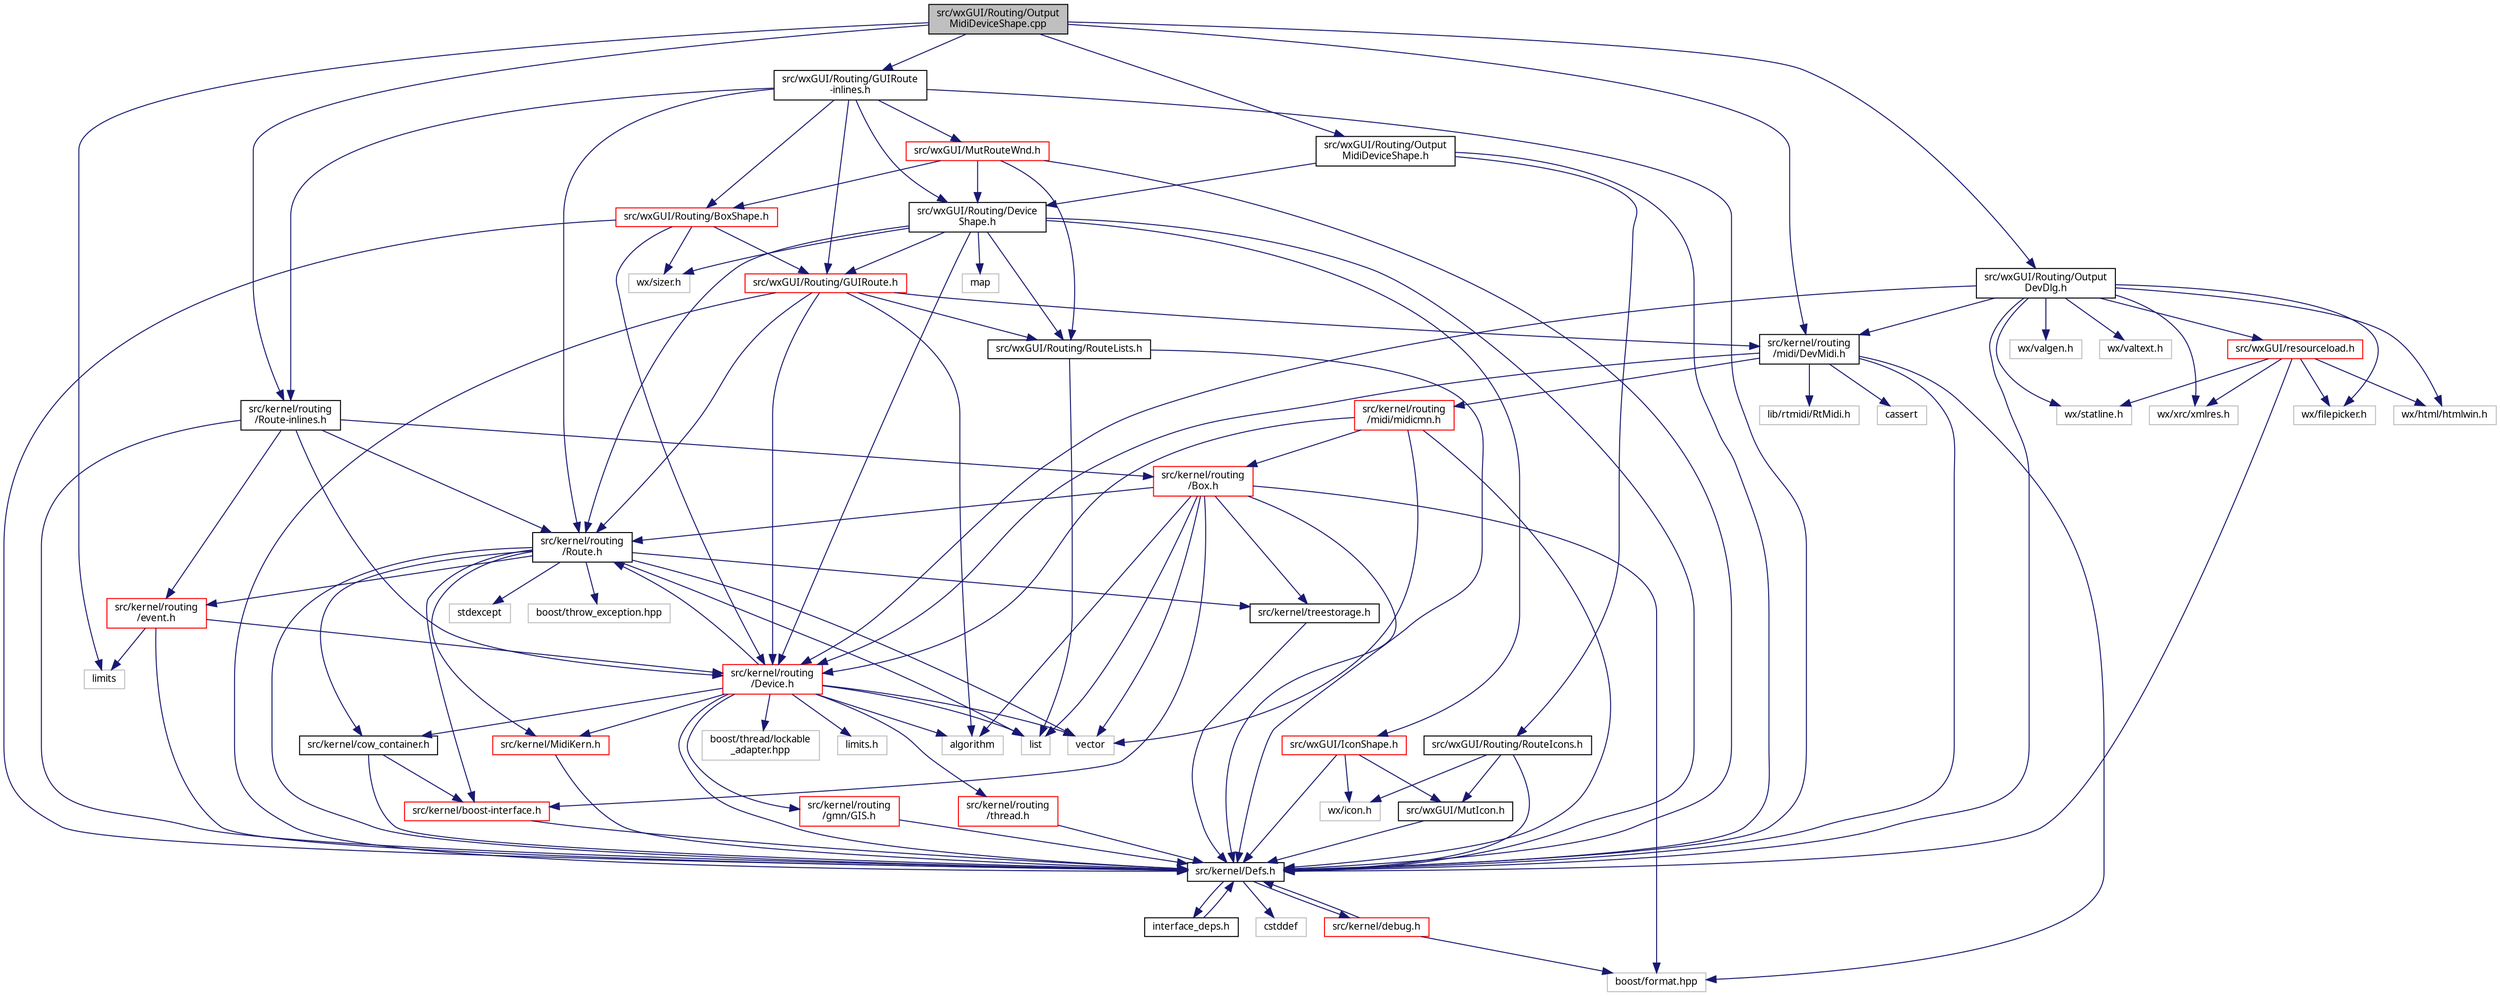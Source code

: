 digraph "src/wxGUI/Routing/OutputMidiDeviceShape.cpp"
{
  edge [fontname="Sans",fontsize="10",labelfontname="Sans",labelfontsize="10"];
  node [fontname="Sans",fontsize="10",shape=record];
  Node0 [label="src/wxGUI/Routing/Output\lMidiDeviceShape.cpp",height=0.2,width=0.4,color="black", fillcolor="grey75", style="filled", fontcolor="black"];
  Node0 -> Node1 [color="midnightblue",fontsize="10",style="solid",fontname="Sans"];
  Node1 [label="src/wxGUI/Routing/Output\lMidiDeviceShape.h",height=0.2,width=0.4,color="black", fillcolor="white", style="filled",URL="$d8/dcb/OutputMidiDeviceShape_8h.html",tooltip="MIDI output device shape for route window. "];
  Node1 -> Node2 [color="midnightblue",fontsize="10",style="solid",fontname="Sans"];
  Node2 [label="src/kernel/Defs.h",height=0.2,width=0.4,color="black", fillcolor="white", style="filled",URL="$d1/d73/Defs_8h.html",tooltip="Common definitions. "];
  Node2 -> Node3 [color="midnightblue",fontsize="10",style="solid",fontname="Sans"];
  Node3 [label="interface_deps.h",height=0.2,width=0.4,color="black", fillcolor="white", style="filled",URL="$de/ddd/interface__deps_8h.html"];
  Node3 -> Node2 [color="midnightblue",fontsize="10",style="solid",fontname="Sans"];
  Node2 -> Node4 [color="midnightblue",fontsize="10",style="solid",fontname="Sans"];
  Node4 [label="cstddef",height=0.2,width=0.4,color="grey75", fillcolor="white", style="filled"];
  Node2 -> Node5 [color="midnightblue",fontsize="10",style="solid",fontname="Sans"];
  Node5 [label="src/kernel/debug.h",height=0.2,width=0.4,color="red", fillcolor="white", style="filled",URL="$db/d16/debug_8h.html"];
  Node5 -> Node2 [color="midnightblue",fontsize="10",style="solid",fontname="Sans"];
  Node5 -> Node9 [color="midnightblue",fontsize="10",style="solid",fontname="Sans"];
  Node9 [label="boost/format.hpp",height=0.2,width=0.4,color="grey75", fillcolor="white", style="filled"];
  Node1 -> Node12 [color="midnightblue",fontsize="10",style="solid",fontname="Sans"];
  Node12 [label="src/wxGUI/Routing/RouteIcons.h",height=0.2,width=0.4,color="black", fillcolor="white", style="filled",URL="$df/d40/RouteIcons_8h.html",tooltip="Devices base classes. "];
  Node12 -> Node2 [color="midnightblue",fontsize="10",style="solid",fontname="Sans"];
  Node12 -> Node13 [color="midnightblue",fontsize="10",style="solid",fontname="Sans"];
  Node13 [label="src/wxGUI/MutIcon.h",height=0.2,width=0.4,color="black", fillcolor="white", style="filled",URL="$df/d37/MutIcon_8h.html",tooltip="Icon class fixing issues with Mac OS. "];
  Node13 -> Node2 [color="midnightblue",fontsize="10",style="solid",fontname="Sans"];
  Node12 -> Node14 [color="midnightblue",fontsize="10",style="solid",fontname="Sans"];
  Node14 [label="wx/icon.h",height=0.2,width=0.4,color="grey75", fillcolor="white", style="filled"];
  Node1 -> Node15 [color="midnightblue",fontsize="10",style="solid",fontname="Sans"];
  Node15 [label="src/wxGUI/Routing/Device\lShape.h",height=0.2,width=0.4,color="black", fillcolor="white", style="filled",URL="$d9/d4d/DeviceShape_8h.html",tooltip="Device shape base class for route window. "];
  Node15 -> Node2 [color="midnightblue",fontsize="10",style="solid",fontname="Sans"];
  Node15 -> Node16 [color="midnightblue",fontsize="10",style="solid",fontname="Sans"];
  Node16 [label="src/wxGUI/IconShape.h",height=0.2,width=0.4,color="red", fillcolor="white", style="filled",URL="$d5/d6f/IconShape_8h.html",tooltip="Icon shape. "];
  Node16 -> Node2 [color="midnightblue",fontsize="10",style="solid",fontname="Sans"];
  Node16 -> Node13 [color="midnightblue",fontsize="10",style="solid",fontname="Sans"];
  Node16 -> Node14 [color="midnightblue",fontsize="10",style="solid",fontname="Sans"];
  Node15 -> Node39 [color="midnightblue",fontsize="10",style="solid",fontname="Sans"];
  Node39 [label="src/kernel/routing\l/Route.h",height=0.2,width=0.4,color="black", fillcolor="white", style="filled",URL="$d1/d65/Route_8h.html",tooltip="Routing. "];
  Node39 -> Node2 [color="midnightblue",fontsize="10",style="solid",fontname="Sans"];
  Node39 -> Node40 [color="midnightblue",fontsize="10",style="solid",fontname="Sans"];
  Node40 [label="src/kernel/cow_container.h",height=0.2,width=0.4,color="black", fillcolor="white", style="filled",URL="$da/d28/cow__container_8h.html",tooltip="Copy on write container. "];
  Node40 -> Node2 [color="midnightblue",fontsize="10",style="solid",fontname="Sans"];
  Node40 -> Node41 [color="midnightblue",fontsize="10",style="solid",fontname="Sans"];
  Node41 [label="src/kernel/boost-interface.h",height=0.2,width=0.4,color="red", fillcolor="white", style="filled",URL="$d1/da4/boost-interface_8h.html",tooltip="Interface to the boost library. "];
  Node41 -> Node2 [color="midnightblue",fontsize="10",style="solid",fontname="Sans"];
  Node39 -> Node44 [color="midnightblue",fontsize="10",style="solid",fontname="Sans"];
  Node44 [label="src/kernel/MidiKern.h",height=0.2,width=0.4,color="red", fillcolor="white", style="filled",URL="$da/dfd/MidiKern_8h.html"];
  Node44 -> Node2 [color="midnightblue",fontsize="10",style="solid",fontname="Sans"];
  Node39 -> Node46 [color="midnightblue",fontsize="10",style="solid",fontname="Sans"];
  Node46 [label="src/kernel/treestorage.h",height=0.2,width=0.4,color="black", fillcolor="white", style="filled",URL="$db/dbe/treestorage_8h.html",tooltip="abstract class for tree like storage "];
  Node46 -> Node2 [color="midnightblue",fontsize="10",style="solid",fontname="Sans"];
  Node39 -> Node41 [color="midnightblue",fontsize="10",style="solid",fontname="Sans"];
  Node39 -> Node24 [color="midnightblue",fontsize="10",style="solid",fontname="Sans"];
  Node24 [label="list",height=0.2,width=0.4,color="grey75", fillcolor="white", style="filled"];
  Node39 -> Node29 [color="midnightblue",fontsize="10",style="solid",fontname="Sans"];
  Node29 [label="vector",height=0.2,width=0.4,color="grey75", fillcolor="white", style="filled"];
  Node39 -> Node47 [color="midnightblue",fontsize="10",style="solid",fontname="Sans"];
  Node47 [label="stdexcept",height=0.2,width=0.4,color="grey75", fillcolor="white", style="filled"];
  Node39 -> Node48 [color="midnightblue",fontsize="10",style="solid",fontname="Sans"];
  Node48 [label="boost/throw_exception.hpp",height=0.2,width=0.4,color="grey75", fillcolor="white", style="filled"];
  Node39 -> Node49 [color="midnightblue",fontsize="10",style="solid",fontname="Sans"];
  Node49 [label="src/kernel/routing\l/event.h",height=0.2,width=0.4,color="red", fillcolor="white", style="filled",URL="$dd/d20/event_8h.html"];
  Node49 -> Node2 [color="midnightblue",fontsize="10",style="solid",fontname="Sans"];
  Node49 -> Node50 [color="midnightblue",fontsize="10",style="solid",fontname="Sans"];
  Node50 [label="src/kernel/routing\l/Device.h",height=0.2,width=0.4,color="red", fillcolor="white", style="filled",URL="$de/d05/Device_8h.html",tooltip="Routing. "];
  Node50 -> Node2 [color="midnightblue",fontsize="10",style="solid",fontname="Sans"];
  Node50 -> Node40 [color="midnightblue",fontsize="10",style="solid",fontname="Sans"];
  Node50 -> Node51 [color="midnightblue",fontsize="10",style="solid",fontname="Sans"];
  Node51 [label="src/kernel/routing\l/gmn/GIS.h",height=0.2,width=0.4,color="red", fillcolor="white", style="filled",URL="$dd/d4d/GIS_8h.html"];
  Node51 -> Node2 [color="midnightblue",fontsize="10",style="solid",fontname="Sans"];
  Node50 -> Node39 [color="midnightblue",fontsize="10",style="solid",fontname="Sans"];
  Node50 -> Node55 [color="midnightblue",fontsize="10",style="solid",fontname="Sans"];
  Node55 [label="src/kernel/routing\l/thread.h",height=0.2,width=0.4,color="red", fillcolor="white", style="filled",URL="$db/dd5/thread_8h.html"];
  Node55 -> Node2 [color="midnightblue",fontsize="10",style="solid",fontname="Sans"];
  Node50 -> Node58 [color="midnightblue",fontsize="10",style="solid",fontname="Sans"];
  Node58 [label="boost/thread/lockable\l_adapter.hpp",height=0.2,width=0.4,color="grey75", fillcolor="white", style="filled"];
  Node50 -> Node44 [color="midnightblue",fontsize="10",style="solid",fontname="Sans"];
  Node50 -> Node29 [color="midnightblue",fontsize="10",style="solid",fontname="Sans"];
  Node50 -> Node24 [color="midnightblue",fontsize="10",style="solid",fontname="Sans"];
  Node50 -> Node59 [color="midnightblue",fontsize="10",style="solid",fontname="Sans"];
  Node59 [label="limits.h",height=0.2,width=0.4,color="grey75", fillcolor="white", style="filled"];
  Node50 -> Node60 [color="midnightblue",fontsize="10",style="solid",fontname="Sans"];
  Node60 [label="algorithm",height=0.2,width=0.4,color="grey75", fillcolor="white", style="filled"];
  Node49 -> Node65 [color="midnightblue",fontsize="10",style="solid",fontname="Sans"];
  Node65 [label="limits",height=0.2,width=0.4,color="grey75", fillcolor="white", style="filled"];
  Node15 -> Node50 [color="midnightblue",fontsize="10",style="solid",fontname="Sans"];
  Node15 -> Node66 [color="midnightblue",fontsize="10",style="solid",fontname="Sans"];
  Node66 [label="src/wxGUI/Routing/GUIRoute.h",height=0.2,width=0.4,color="red", fillcolor="white", style="filled",URL="$d6/dfa/GUIRoute_8h.html"];
  Node66 -> Node2 [color="midnightblue",fontsize="10",style="solid",fontname="Sans"];
  Node66 -> Node50 [color="midnightblue",fontsize="10",style="solid",fontname="Sans"];
  Node66 -> Node67 [color="midnightblue",fontsize="10",style="solid",fontname="Sans"];
  Node67 [label="src/kernel/routing\l/midi/DevMidi.h",height=0.2,width=0.4,color="black", fillcolor="white", style="filled",URL="$d4/da2/DevMidi_8h.html",tooltip="Classes for midi port. "];
  Node67 -> Node2 [color="midnightblue",fontsize="10",style="solid",fontname="Sans"];
  Node67 -> Node68 [color="midnightblue",fontsize="10",style="solid",fontname="Sans"];
  Node68 [label="src/kernel/routing\l/midi/midicmn.h",height=0.2,width=0.4,color="red", fillcolor="white", style="filled",URL="$de/d21/midicmn_8h.html"];
  Node68 -> Node2 [color="midnightblue",fontsize="10",style="solid",fontname="Sans"];
  Node68 -> Node50 [color="midnightblue",fontsize="10",style="solid",fontname="Sans"];
  Node68 -> Node69 [color="midnightblue",fontsize="10",style="solid",fontname="Sans"];
  Node69 [label="src/kernel/routing\l/Box.h",height=0.2,width=0.4,color="red", fillcolor="white", style="filled",URL="$de/d0f/Box_8h.html",tooltip="Mutabor Box for C++. "];
  Node69 -> Node2 [color="midnightblue",fontsize="10",style="solid",fontname="Sans"];
  Node69 -> Node46 [color="midnightblue",fontsize="10",style="solid",fontname="Sans"];
  Node69 -> Node41 [color="midnightblue",fontsize="10",style="solid",fontname="Sans"];
  Node69 -> Node39 [color="midnightblue",fontsize="10",style="solid",fontname="Sans"];
  Node69 -> Node29 [color="midnightblue",fontsize="10",style="solid",fontname="Sans"];
  Node69 -> Node24 [color="midnightblue",fontsize="10",style="solid",fontname="Sans"];
  Node69 -> Node60 [color="midnightblue",fontsize="10",style="solid",fontname="Sans"];
  Node69 -> Node9 [color="midnightblue",fontsize="10",style="solid",fontname="Sans"];
  Node68 -> Node29 [color="midnightblue",fontsize="10",style="solid",fontname="Sans"];
  Node67 -> Node50 [color="midnightblue",fontsize="10",style="solid",fontname="Sans"];
  Node67 -> Node78 [color="midnightblue",fontsize="10",style="solid",fontname="Sans"];
  Node78 [label="cassert",height=0.2,width=0.4,color="grey75", fillcolor="white", style="filled"];
  Node67 -> Node9 [color="midnightblue",fontsize="10",style="solid",fontname="Sans"];
  Node67 -> Node79 [color="midnightblue",fontsize="10",style="solid",fontname="Sans"];
  Node79 [label="lib/rtmidi/RtMidi.h",height=0.2,width=0.4,color="grey75", fillcolor="white", style="filled"];
  Node66 -> Node39 [color="midnightblue",fontsize="10",style="solid",fontname="Sans"];
  Node66 -> Node92 [color="midnightblue",fontsize="10",style="solid",fontname="Sans"];
  Node92 [label="src/wxGUI/Routing/RouteLists.h",height=0.2,width=0.4,color="black", fillcolor="white", style="filled",URL="$d4/d70/RouteLists_8h.html"];
  Node92 -> Node2 [color="midnightblue",fontsize="10",style="solid",fontname="Sans"];
  Node92 -> Node24 [color="midnightblue",fontsize="10",style="solid",fontname="Sans"];
  Node66 -> Node60 [color="midnightblue",fontsize="10",style="solid",fontname="Sans"];
  Node15 -> Node92 [color="midnightblue",fontsize="10",style="solid",fontname="Sans"];
  Node15 -> Node102 [color="midnightblue",fontsize="10",style="solid",fontname="Sans"];
  Node102 [label="map",height=0.2,width=0.4,color="grey75", fillcolor="white", style="filled"];
  Node15 -> Node103 [color="midnightblue",fontsize="10",style="solid",fontname="Sans"];
  Node103 [label="wx/sizer.h",height=0.2,width=0.4,color="grey75", fillcolor="white", style="filled"];
  Node0 -> Node104 [color="midnightblue",fontsize="10",style="solid",fontname="Sans"];
  Node104 [label="src/kernel/routing\l/Route-inlines.h",height=0.2,width=0.4,color="black", fillcolor="white", style="filled",URL="$d2/d2c/Route-inlines_8h.html"];
  Node104 -> Node2 [color="midnightblue",fontsize="10",style="solid",fontname="Sans"];
  Node104 -> Node39 [color="midnightblue",fontsize="10",style="solid",fontname="Sans"];
  Node104 -> Node50 [color="midnightblue",fontsize="10",style="solid",fontname="Sans"];
  Node104 -> Node69 [color="midnightblue",fontsize="10",style="solid",fontname="Sans"];
  Node104 -> Node49 [color="midnightblue",fontsize="10",style="solid",fontname="Sans"];
  Node0 -> Node67 [color="midnightblue",fontsize="10",style="solid",fontname="Sans"];
  Node0 -> Node105 [color="midnightblue",fontsize="10",style="solid",fontname="Sans"];
  Node105 [label="src/wxGUI/Routing/Output\lDevDlg.h",height=0.2,width=0.4,color="black", fillcolor="white", style="filled",URL="$de/d50/OutputDevDlg_8h.html"];
  Node105 -> Node2 [color="midnightblue",fontsize="10",style="solid",fontname="Sans"];
  Node105 -> Node106 [color="midnightblue",fontsize="10",style="solid",fontname="Sans"];
  Node106 [label="src/wxGUI/resourceload.h",height=0.2,width=0.4,color="red", fillcolor="white", style="filled",URL="$d3/daf/resourceload_8h.html"];
  Node106 -> Node2 [color="midnightblue",fontsize="10",style="solid",fontname="Sans"];
  Node106 -> Node111 [color="midnightblue",fontsize="10",style="solid",fontname="Sans"];
  Node111 [label="wx/filepicker.h",height=0.2,width=0.4,color="grey75", fillcolor="white", style="filled"];
  Node106 -> Node112 [color="midnightblue",fontsize="10",style="solid",fontname="Sans"];
  Node112 [label="wx/html/htmlwin.h",height=0.2,width=0.4,color="grey75", fillcolor="white", style="filled"];
  Node106 -> Node116 [color="midnightblue",fontsize="10",style="solid",fontname="Sans"];
  Node116 [label="wx/statline.h",height=0.2,width=0.4,color="grey75", fillcolor="white", style="filled"];
  Node106 -> Node117 [color="midnightblue",fontsize="10",style="solid",fontname="Sans"];
  Node117 [label="wx/xrc/xmlres.h",height=0.2,width=0.4,color="grey75", fillcolor="white", style="filled"];
  Node105 -> Node50 [color="midnightblue",fontsize="10",style="solid",fontname="Sans"];
  Node105 -> Node67 [color="midnightblue",fontsize="10",style="solid",fontname="Sans"];
  Node105 -> Node117 [color="midnightblue",fontsize="10",style="solid",fontname="Sans"];
  Node105 -> Node112 [color="midnightblue",fontsize="10",style="solid",fontname="Sans"];
  Node105 -> Node116 [color="midnightblue",fontsize="10",style="solid",fontname="Sans"];
  Node105 -> Node111 [color="midnightblue",fontsize="10",style="solid",fontname="Sans"];
  Node105 -> Node119 [color="midnightblue",fontsize="10",style="solid",fontname="Sans"];
  Node119 [label="wx/valgen.h",height=0.2,width=0.4,color="grey75", fillcolor="white", style="filled"];
  Node105 -> Node120 [color="midnightblue",fontsize="10",style="solid",fontname="Sans"];
  Node120 [label="wx/valtext.h",height=0.2,width=0.4,color="grey75", fillcolor="white", style="filled"];
  Node0 -> Node121 [color="midnightblue",fontsize="10",style="solid",fontname="Sans"];
  Node121 [label="src/wxGUI/Routing/GUIRoute\l-inlines.h",height=0.2,width=0.4,color="black", fillcolor="white", style="filled",URL="$d2/d73/GUIRoute-inlines_8h.html"];
  Node121 -> Node2 [color="midnightblue",fontsize="10",style="solid",fontname="Sans"];
  Node121 -> Node39 [color="midnightblue",fontsize="10",style="solid",fontname="Sans"];
  Node121 -> Node66 [color="midnightblue",fontsize="10",style="solid",fontname="Sans"];
  Node121 -> Node122 [color="midnightblue",fontsize="10",style="solid",fontname="Sans"];
  Node122 [label="src/wxGUI/Routing/BoxShape.h",height=0.2,width=0.4,color="red", fillcolor="white", style="filled",URL="$d9/d49/BoxShape_8h.html",tooltip="Box shape for route window. "];
  Node122 -> Node2 [color="midnightblue",fontsize="10",style="solid",fontname="Sans"];
  Node122 -> Node66 [color="midnightblue",fontsize="10",style="solid",fontname="Sans"];
  Node122 -> Node50 [color="midnightblue",fontsize="10",style="solid",fontname="Sans"];
  Node122 -> Node103 [color="midnightblue",fontsize="10",style="solid",fontname="Sans"];
  Node121 -> Node15 [color="midnightblue",fontsize="10",style="solid",fontname="Sans"];
  Node121 -> Node126 [color="midnightblue",fontsize="10",style="solid",fontname="Sans"];
  Node126 [label="src/wxGUI/MutRouteWnd.h",height=0.2,width=0.4,color="red", fillcolor="white", style="filled",URL="$d3/dd7/MutRouteWnd_8h.html"];
  Node126 -> Node2 [color="midnightblue",fontsize="10",style="solid",fontname="Sans"];
  Node126 -> Node92 [color="midnightblue",fontsize="10",style="solid",fontname="Sans"];
  Node126 -> Node15 [color="midnightblue",fontsize="10",style="solid",fontname="Sans"];
  Node126 -> Node122 [color="midnightblue",fontsize="10",style="solid",fontname="Sans"];
  Node121 -> Node104 [color="midnightblue",fontsize="10",style="solid",fontname="Sans"];
  Node0 -> Node65 [color="midnightblue",fontsize="10",style="solid",fontname="Sans"];
}
